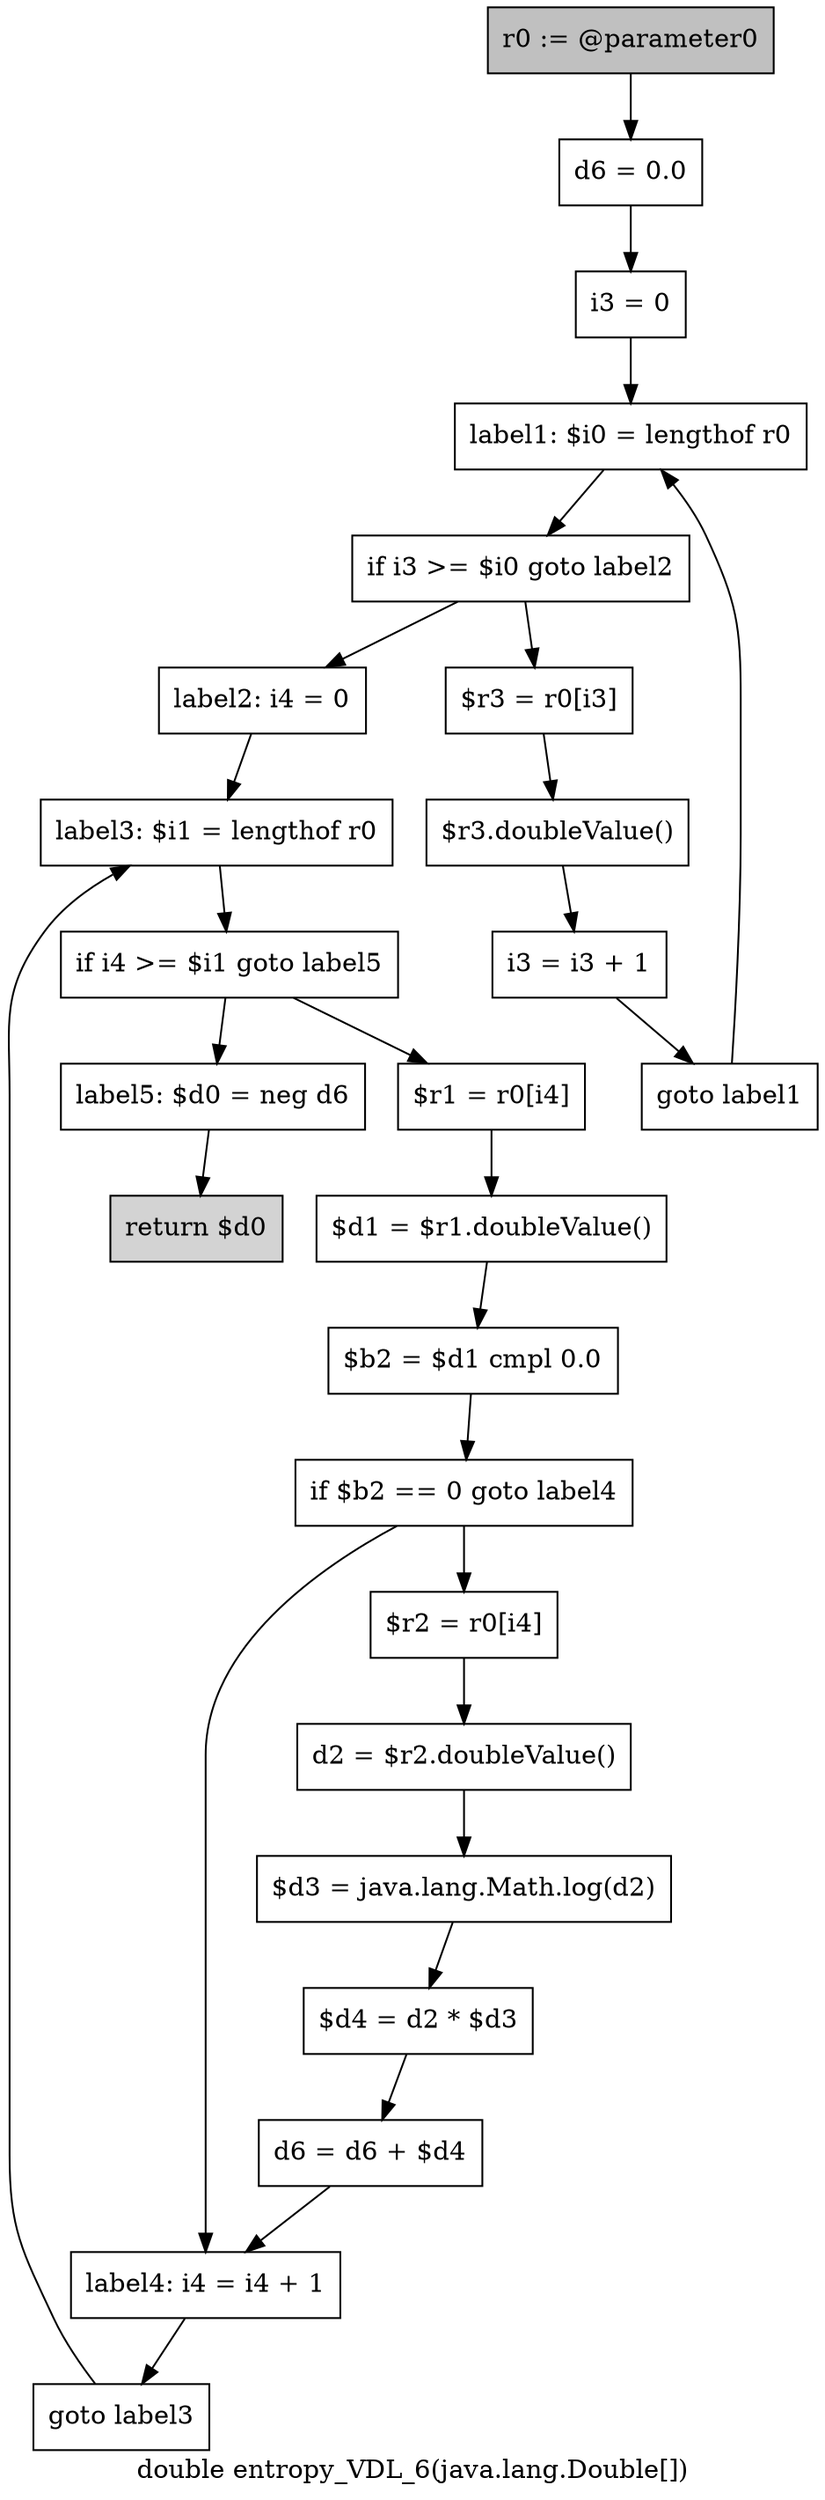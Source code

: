 digraph "double entropy_VDL_6(java.lang.Double[])" {
    label="double entropy_VDL_6(java.lang.Double[])";
    node [shape=box];
    "0" [style=filled,fillcolor=gray,label="r0 := @parameter0",];
    "1" [label="d6 = 0.0",];
    "0"->"1";
    "2" [label="i3 = 0",];
    "1"->"2";
    "3" [label="label1: $i0 = lengthof r0",];
    "2"->"3";
    "4" [label="if i3 >= $i0 goto label2",];
    "3"->"4";
    "5" [label="$r3 = r0[i3]",];
    "4"->"5";
    "9" [label="label2: i4 = 0",];
    "4"->"9";
    "6" [label="$r3.doubleValue()",];
    "5"->"6";
    "7" [label="i3 = i3 + 1",];
    "6"->"7";
    "8" [label="goto label1",];
    "7"->"8";
    "8"->"3";
    "10" [label="label3: $i1 = lengthof r0",];
    "9"->"10";
    "11" [label="if i4 >= $i1 goto label5",];
    "10"->"11";
    "12" [label="$r1 = r0[i4]",];
    "11"->"12";
    "23" [label="label5: $d0 = neg d6",];
    "11"->"23";
    "13" [label="$d1 = $r1.doubleValue()",];
    "12"->"13";
    "14" [label="$b2 = $d1 cmpl 0.0",];
    "13"->"14";
    "15" [label="if $b2 == 0 goto label4",];
    "14"->"15";
    "16" [label="$r2 = r0[i4]",];
    "15"->"16";
    "21" [label="label4: i4 = i4 + 1",];
    "15"->"21";
    "17" [label="d2 = $r2.doubleValue()",];
    "16"->"17";
    "18" [label="$d3 = java.lang.Math.log(d2)",];
    "17"->"18";
    "19" [label="$d4 = d2 * $d3",];
    "18"->"19";
    "20" [label="d6 = d6 + $d4",];
    "19"->"20";
    "20"->"21";
    "22" [label="goto label3",];
    "21"->"22";
    "22"->"10";
    "24" [style=filled,fillcolor=lightgray,label="return $d0",];
    "23"->"24";
}
